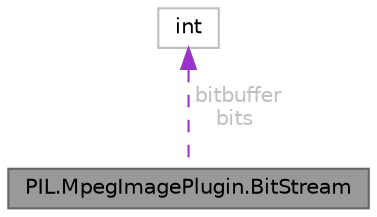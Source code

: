 digraph "PIL.MpegImagePlugin.BitStream"
{
 // LATEX_PDF_SIZE
  bgcolor="transparent";
  edge [fontname=Helvetica,fontsize=10,labelfontname=Helvetica,labelfontsize=10];
  node [fontname=Helvetica,fontsize=10,shape=box,height=0.2,width=0.4];
  Node1 [id="Node000001",label="PIL.MpegImagePlugin.BitStream",height=0.2,width=0.4,color="gray40", fillcolor="grey60", style="filled", fontcolor="black",tooltip=" "];
  Node2 -> Node1 [id="edge1_Node000001_Node000002",dir="back",color="darkorchid3",style="dashed",tooltip=" ",label=" bitbuffer\nbits",fontcolor="grey" ];
  Node2 [id="Node000002",label="int",height=0.2,width=0.4,color="grey75", fillcolor="white", style="filled",tooltip=" "];
}
